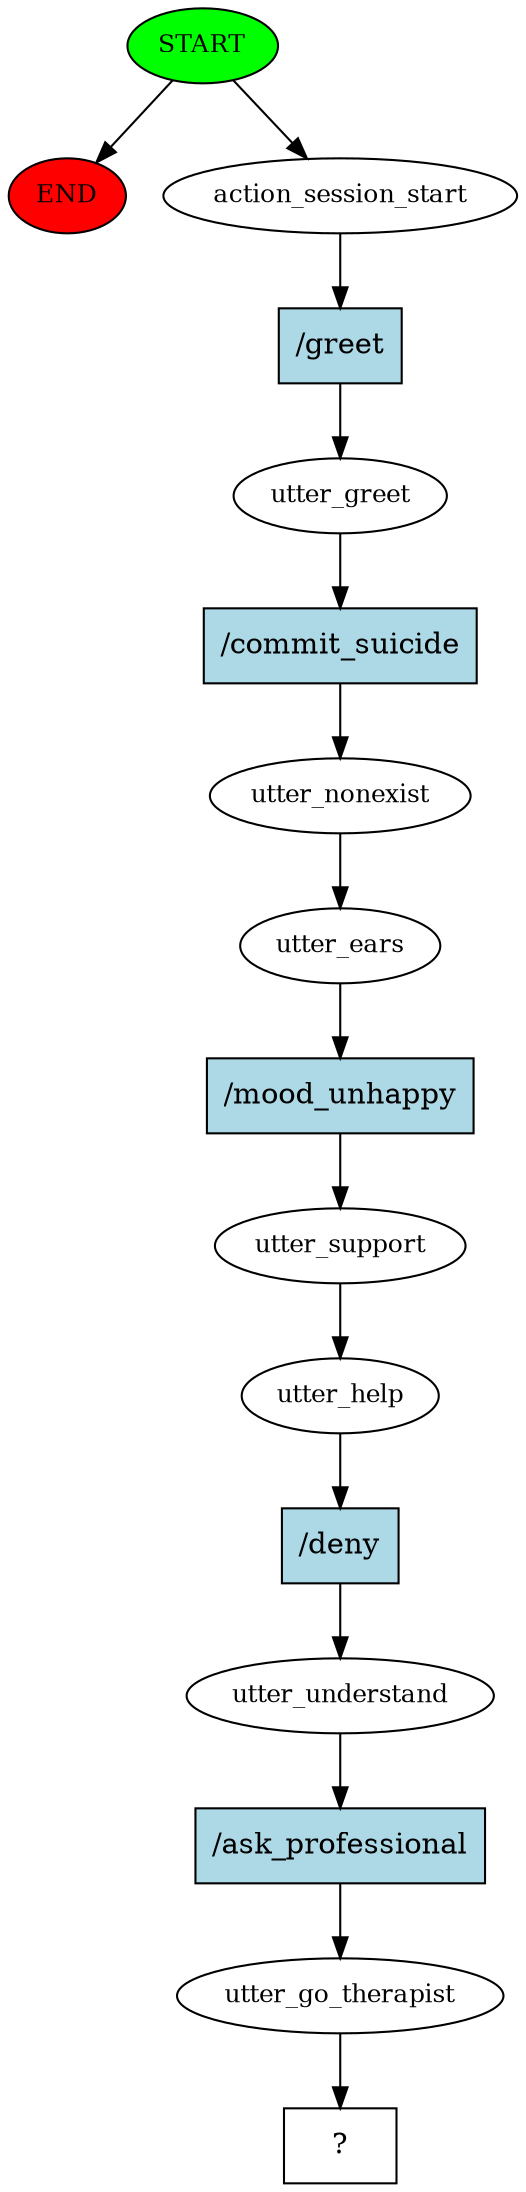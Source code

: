 digraph  {
0 [class="start active", fillcolor=green, fontsize=12, label=START, style=filled];
"-1" [class=end, fillcolor=red, fontsize=12, label=END, style=filled];
1 [class=active, fontsize=12, label=action_session_start];
2 [class=active, fontsize=12, label=utter_greet];
3 [class=active, fontsize=12, label=utter_nonexist];
4 [class=active, fontsize=12, label=utter_ears];
5 [class=active, fontsize=12, label=utter_support];
6 [class=active, fontsize=12, label=utter_help];
7 [class=active, fontsize=12, label=utter_understand];
8 [class=active, fontsize=12, label=utter_go_therapist];
9 [class="intent dashed active", label="  ?  ", shape=rect];
10 [class="intent active", fillcolor=lightblue, label="/greet", shape=rect, style=filled];
11 [class="intent active", fillcolor=lightblue, label="/commit_suicide", shape=rect, style=filled];
12 [class="intent active", fillcolor=lightblue, label="/mood_unhappy", shape=rect, style=filled];
13 [class="intent active", fillcolor=lightblue, label="/deny", shape=rect, style=filled];
14 [class="intent active", fillcolor=lightblue, label="/ask_professional", shape=rect, style=filled];
0 -> "-1"  [class="", key=NONE, label=""];
0 -> 1  [class=active, key=NONE, label=""];
1 -> 10  [class=active, key=0];
2 -> 11  [class=active, key=0];
3 -> 4  [class=active, key=NONE, label=""];
4 -> 12  [class=active, key=0];
5 -> 6  [class=active, key=NONE, label=""];
6 -> 13  [class=active, key=0];
7 -> 14  [class=active, key=0];
8 -> 9  [class=active, key=NONE, label=""];
10 -> 2  [class=active, key=0];
11 -> 3  [class=active, key=0];
12 -> 5  [class=active, key=0];
13 -> 7  [class=active, key=0];
14 -> 8  [class=active, key=0];
}
